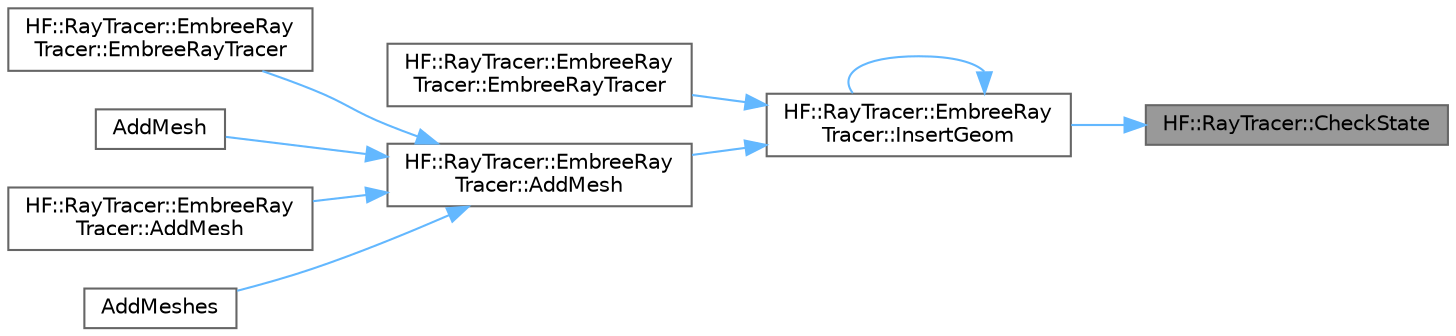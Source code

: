 digraph "HF::RayTracer::CheckState"
{
 // LATEX_PDF_SIZE
  bgcolor="transparent";
  edge [fontname=Helvetica,fontsize=10,labelfontname=Helvetica,labelfontsize=10];
  node [fontname=Helvetica,fontsize=10,shape=box,height=0.2,width=0.4];
  rankdir="RL";
  Node1 [label="HF::RayTracer::CheckState",height=0.2,width=0.4,color="gray40", fillcolor="grey60", style="filled", fontcolor="black",tooltip="Check an embree device for errors."];
  Node1 -> Node2 [dir="back",color="steelblue1",style="solid"];
  Node2 [label="HF::RayTracer::EmbreeRay\lTracer::InsertGeom",height=0.2,width=0.4,color="grey40", fillcolor="white", style="filled",URL="$a01411.html#a6ee1e15bc515878b156bc6a3778f8033",tooltip="Attach geometry to the current scene."];
  Node2 -> Node3 [dir="back",color="steelblue1",style="solid"];
  Node3 [label="HF::RayTracer::EmbreeRay\lTracer::EmbreeRayTracer",height=0.2,width=0.4,color="grey40", fillcolor="white", style="filled",URL="$a01411.html#a99f9cf2231668b40902c19d6b886865a",tooltip="Create a new Raytracer and generate its BVH from a flat array of vertices."];
  Node2 -> Node4 [dir="back",color="steelblue1",style="solid"];
  Node4 [label="HF::RayTracer::EmbreeRay\lTracer::AddMesh",height=0.2,width=0.4,color="grey40", fillcolor="white", style="filled",URL="$a01411.html#a6425a0f8f4a3ef8073e734ceb745cd1e",tooltip="Add a new mesh to this raytracer's BVH with the specified ID."];
  Node4 -> Node5 [dir="back",color="steelblue1",style="solid"];
  Node5 [label="HF::RayTracer::EmbreeRay\lTracer::EmbreeRayTracer",height=0.2,width=0.4,color="grey40", fillcolor="white", style="filled",URL="$a01411.html#a0a3fa22a253ce3a7738f01286c11f589",tooltip="Create a new EmbreeRayTracer and add a single mesh to the scene."];
  Node4 -> Node6 [dir="back",color="steelblue1",style="solid"];
  Node6 [label="AddMesh",height=0.2,width=0.4,color="grey40", fillcolor="white", style="filled",URL="$a00457.html#ga7f80c3aff3b2a8a28794830913ef2a36",tooltip="Add a new mesh to a raytracer."];
  Node4 -> Node7 [dir="back",color="steelblue1",style="solid"];
  Node7 [label="HF::RayTracer::EmbreeRay\lTracer::AddMesh",height=0.2,width=0.4,color="grey40", fillcolor="white", style="filled",URL="$a01411.html#a3d478f577e30d1b437421224134b5a38",tooltip="Add several new meshes to the BVH."];
  Node4 -> Node8 [dir="back",color="steelblue1",style="solid"];
  Node8 [label="AddMeshes",height=0.2,width=0.4,color="grey40", fillcolor="white", style="filled",URL="$a00457.html#ga06215cb24d54f979920f6022af214a00",tooltip="Add a new mesh to a raytracer."];
  Node2 -> Node2 [dir="back",color="steelblue1",style="solid"];
}
